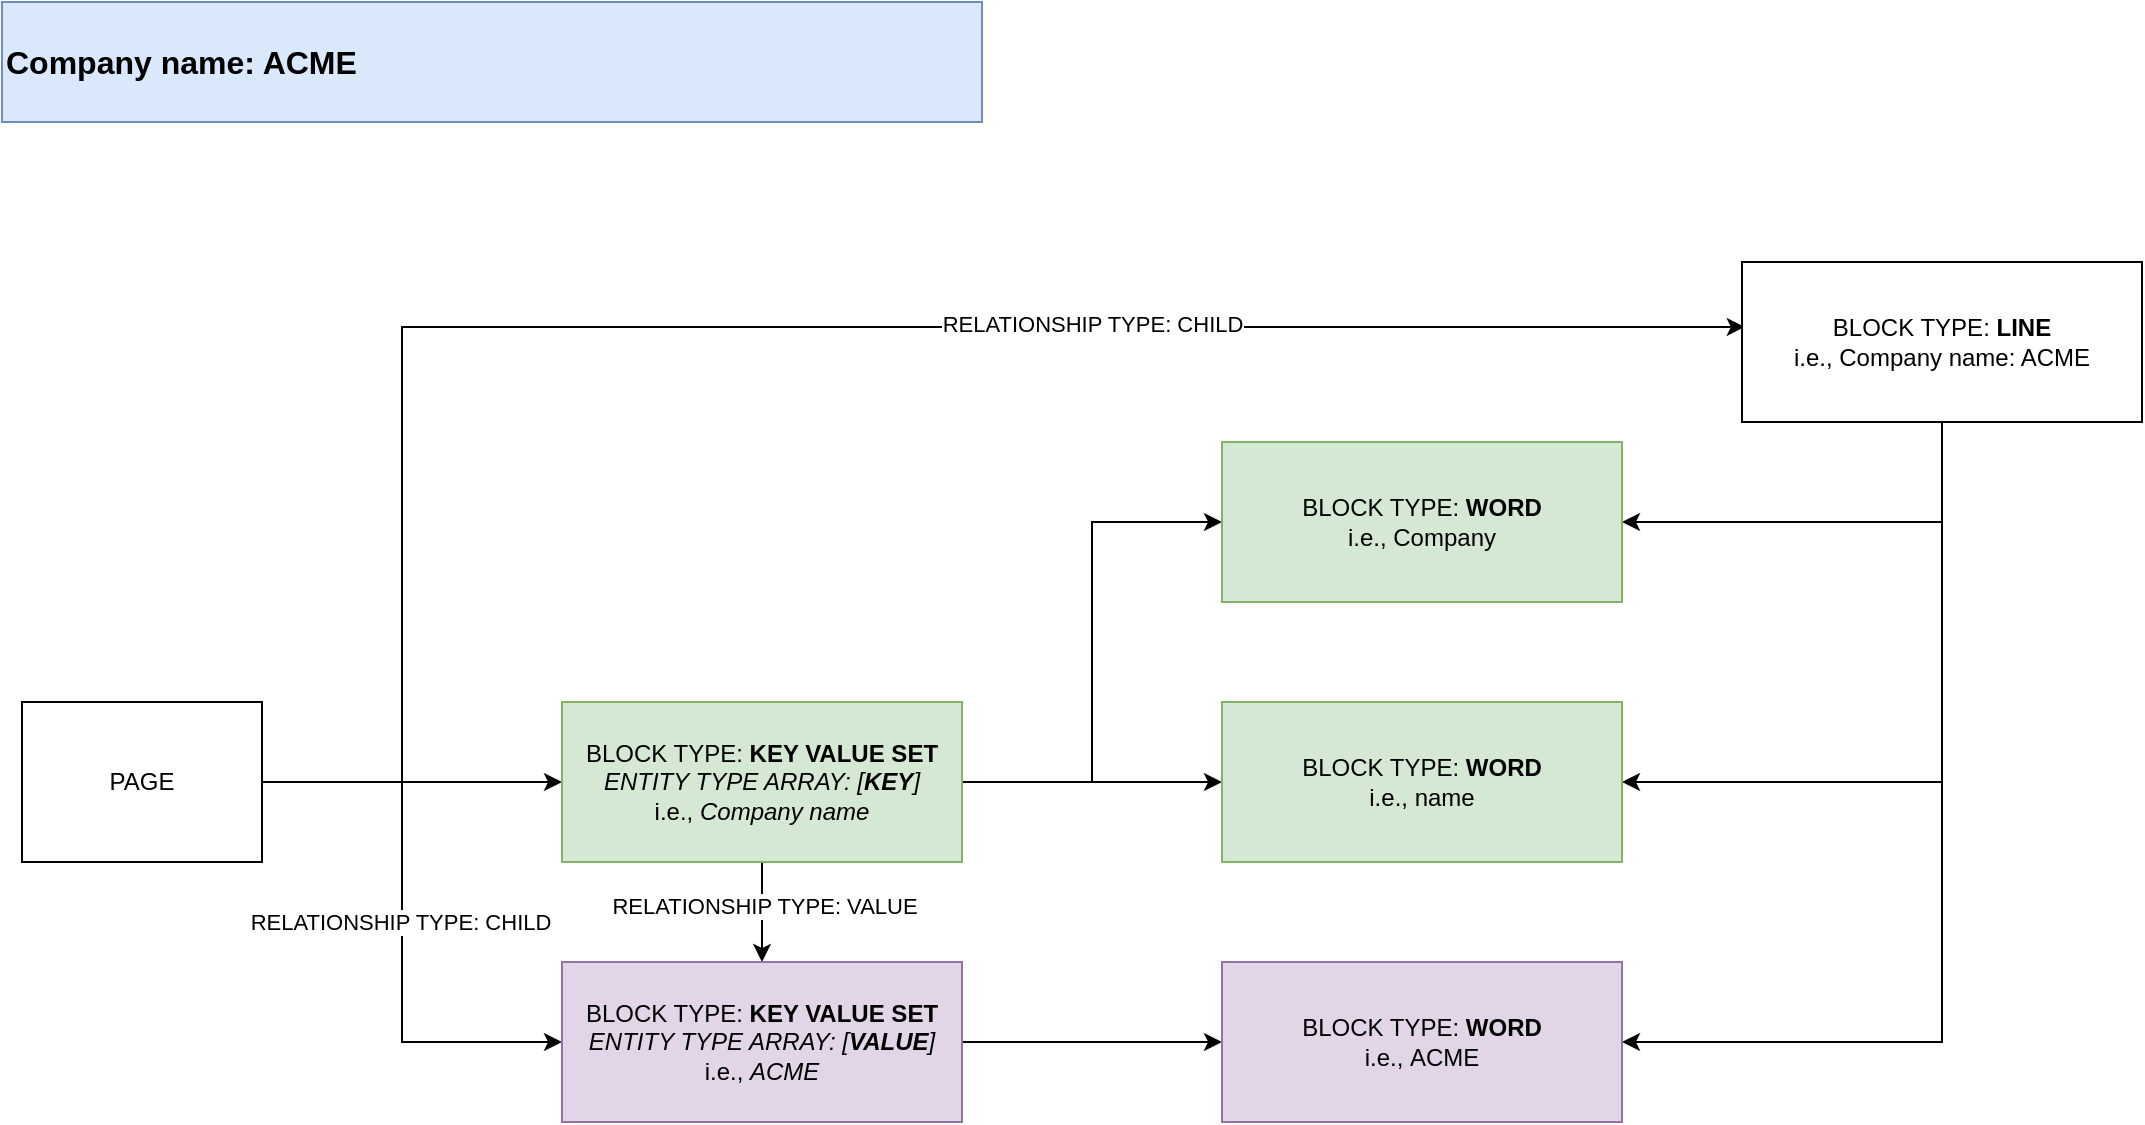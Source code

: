 <mxfile version="17.4.2" type="device"><diagram id="4QW_havsXOjuiTq6Xylq" name="Page-1"><mxGraphModel dx="1183" dy="795" grid="1" gridSize="10" guides="1" tooltips="1" connect="1" arrows="1" fold="1" page="1" pageScale="1" pageWidth="1169" pageHeight="827" math="0" shadow="0"><root><mxCell id="0"/><mxCell id="1" parent="0"/><mxCell id="YEiYmieSMky_6RAuxiZK-8" style="edgeStyle=orthogonalEdgeStyle;rounded=0;orthogonalLoop=1;jettySize=auto;html=1;entryX=0;entryY=0.5;entryDx=0;entryDy=0;" edge="1" parent="1" source="YEiYmieSMky_6RAuxiZK-1" target="YEiYmieSMky_6RAuxiZK-6"><mxGeometry relative="1" as="geometry"/></mxCell><mxCell id="YEiYmieSMky_6RAuxiZK-10" style="edgeStyle=orthogonalEdgeStyle;rounded=0;orthogonalLoop=1;jettySize=auto;html=1;entryX=0;entryY=0.5;entryDx=0;entryDy=0;" edge="1" parent="1" source="YEiYmieSMky_6RAuxiZK-1" target="YEiYmieSMky_6RAuxiZK-9"><mxGeometry relative="1" as="geometry"><Array as="points"><mxPoint x="250" y="470"/><mxPoint x="250" y="600"/></Array></mxGeometry></mxCell><mxCell id="YEiYmieSMky_6RAuxiZK-13" value="RELATIONSHIP TYPE: CHILD" style="edgeLabel;html=1;align=center;verticalAlign=middle;resizable=0;points=[];" vertex="1" connectable="0" parent="YEiYmieSMky_6RAuxiZK-10"><mxGeometry x="0.107" y="-1" relative="1" as="geometry"><mxPoint y="-15" as="offset"/></mxGeometry></mxCell><mxCell id="YEiYmieSMky_6RAuxiZK-11" style="edgeStyle=orthogonalEdgeStyle;rounded=0;orthogonalLoop=1;jettySize=auto;html=1;entryX=0.007;entryY=0.406;entryDx=0;entryDy=0;entryPerimeter=0;" edge="1" parent="1" source="YEiYmieSMky_6RAuxiZK-1" target="YEiYmieSMky_6RAuxiZK-2"><mxGeometry relative="1" as="geometry"><Array as="points"><mxPoint x="250" y="470"/><mxPoint x="250" y="243"/></Array></mxGeometry></mxCell><mxCell id="YEiYmieSMky_6RAuxiZK-12" value="RELATIONSHIP TYPE: CHILD" style="edgeLabel;html=1;align=center;verticalAlign=middle;resizable=0;points=[];" vertex="1" connectable="0" parent="YEiYmieSMky_6RAuxiZK-11"><mxGeometry x="0.194" y="1" relative="1" as="geometry"><mxPoint x="64" y="-1" as="offset"/></mxGeometry></mxCell><mxCell id="YEiYmieSMky_6RAuxiZK-1" value="PAGE" style="rounded=0;whiteSpace=wrap;html=1;" vertex="1" parent="1"><mxGeometry x="60" y="430" width="120" height="80" as="geometry"/></mxCell><mxCell id="YEiYmieSMky_6RAuxiZK-20" style="edgeStyle=orthogonalEdgeStyle;rounded=0;orthogonalLoop=1;jettySize=auto;html=1;entryX=1;entryY=0.5;entryDx=0;entryDy=0;" edge="1" parent="1" source="YEiYmieSMky_6RAuxiZK-2" target="YEiYmieSMky_6RAuxiZK-14"><mxGeometry relative="1" as="geometry"><Array as="points"><mxPoint x="1020" y="340"/></Array></mxGeometry></mxCell><mxCell id="YEiYmieSMky_6RAuxiZK-21" style="edgeStyle=orthogonalEdgeStyle;rounded=0;orthogonalLoop=1;jettySize=auto;html=1;entryX=1;entryY=0.5;entryDx=0;entryDy=0;" edge="1" parent="1" source="YEiYmieSMky_6RAuxiZK-2" target="YEiYmieSMky_6RAuxiZK-15"><mxGeometry relative="1" as="geometry"><Array as="points"><mxPoint x="1020" y="470"/></Array></mxGeometry></mxCell><mxCell id="YEiYmieSMky_6RAuxiZK-22" style="edgeStyle=orthogonalEdgeStyle;rounded=0;orthogonalLoop=1;jettySize=auto;html=1;entryX=1;entryY=0.5;entryDx=0;entryDy=0;" edge="1" parent="1" source="YEiYmieSMky_6RAuxiZK-2" target="YEiYmieSMky_6RAuxiZK-16"><mxGeometry relative="1" as="geometry"><Array as="points"><mxPoint x="1020" y="600"/></Array></mxGeometry></mxCell><mxCell id="YEiYmieSMky_6RAuxiZK-2" value="BLOCK TYPE: &lt;b&gt;LINE&lt;/b&gt;&lt;br&gt;i.e., Company name: ACME" style="rounded=0;whiteSpace=wrap;html=1;" vertex="1" parent="1"><mxGeometry x="920" y="210" width="200" height="80" as="geometry"/></mxCell><mxCell id="YEiYmieSMky_6RAuxiZK-17" style="edgeStyle=orthogonalEdgeStyle;rounded=0;orthogonalLoop=1;jettySize=auto;html=1;" edge="1" parent="1" source="YEiYmieSMky_6RAuxiZK-6" target="YEiYmieSMky_6RAuxiZK-15"><mxGeometry relative="1" as="geometry"/></mxCell><mxCell id="YEiYmieSMky_6RAuxiZK-18" style="edgeStyle=orthogonalEdgeStyle;rounded=0;orthogonalLoop=1;jettySize=auto;html=1;entryX=0;entryY=0.5;entryDx=0;entryDy=0;" edge="1" parent="1" source="YEiYmieSMky_6RAuxiZK-6" target="YEiYmieSMky_6RAuxiZK-14"><mxGeometry relative="1" as="geometry"/></mxCell><mxCell id="YEiYmieSMky_6RAuxiZK-23" value="" style="edgeStyle=orthogonalEdgeStyle;rounded=0;orthogonalLoop=1;jettySize=auto;html=1;" edge="1" parent="1" source="YEiYmieSMky_6RAuxiZK-6" target="YEiYmieSMky_6RAuxiZK-9"><mxGeometry relative="1" as="geometry"/></mxCell><mxCell id="YEiYmieSMky_6RAuxiZK-24" value="RELATIONSHIP TYPE: VALUE" style="edgeLabel;html=1;align=center;verticalAlign=middle;resizable=0;points=[];" vertex="1" connectable="0" parent="YEiYmieSMky_6RAuxiZK-23"><mxGeometry x="-0.15" y="1" relative="1" as="geometry"><mxPoint as="offset"/></mxGeometry></mxCell><mxCell id="YEiYmieSMky_6RAuxiZK-6" value="BLOCK TYPE: &lt;b&gt;KEY VALUE SET&lt;/b&gt;&lt;br&gt;&lt;i&gt;ENTITY TYPE ARRAY: [&lt;b&gt;KEY&lt;/b&gt;]&lt;br&gt;&lt;/i&gt;i.e.,&amp;nbsp;&lt;i&gt;Company name&lt;br&gt;&lt;/i&gt;" style="rounded=0;whiteSpace=wrap;html=1;fillColor=#d5e8d4;strokeColor=#82b366;" vertex="1" parent="1"><mxGeometry x="330" y="430" width="200" height="80" as="geometry"/></mxCell><mxCell id="YEiYmieSMky_6RAuxiZK-19" style="edgeStyle=orthogonalEdgeStyle;rounded=0;orthogonalLoop=1;jettySize=auto;html=1;entryX=0;entryY=0.5;entryDx=0;entryDy=0;" edge="1" parent="1" source="YEiYmieSMky_6RAuxiZK-9" target="YEiYmieSMky_6RAuxiZK-16"><mxGeometry relative="1" as="geometry"/></mxCell><mxCell id="YEiYmieSMky_6RAuxiZK-9" value="BLOCK TYPE: &lt;b&gt;KEY VALUE SET&lt;/b&gt;&lt;br&gt;&lt;i&gt;ENTITY TYPE ARRAY: [&lt;b&gt;VALUE&lt;/b&gt;]&lt;br&gt;&lt;/i&gt;i.e.,&amp;nbsp;&lt;i&gt;ACME&lt;br&gt;&lt;/i&gt;" style="rounded=0;whiteSpace=wrap;html=1;fillColor=#e1d5e7;strokeColor=#9673a6;" vertex="1" parent="1"><mxGeometry x="330" y="560" width="200" height="80" as="geometry"/></mxCell><mxCell id="YEiYmieSMky_6RAuxiZK-14" value="BLOCK TYPE: &lt;b&gt;WORD&lt;/b&gt;&lt;br&gt;i.e.,&amp;nbsp;Company" style="rounded=0;whiteSpace=wrap;html=1;fillColor=#d5e8d4;strokeColor=#82b366;" vertex="1" parent="1"><mxGeometry x="660" y="300" width="200" height="80" as="geometry"/></mxCell><mxCell id="YEiYmieSMky_6RAuxiZK-15" value="BLOCK TYPE: &lt;b&gt;WORD&lt;/b&gt;&lt;br&gt;i.e.,&amp;nbsp;name" style="rounded=0;whiteSpace=wrap;html=1;fillColor=#d5e8d4;strokeColor=#82b366;" vertex="1" parent="1"><mxGeometry x="660" y="430" width="200" height="80" as="geometry"/></mxCell><mxCell id="YEiYmieSMky_6RAuxiZK-16" value="BLOCK TYPE: &lt;b&gt;WORD&lt;/b&gt;&lt;br&gt;i.e.,&amp;nbsp;ACME" style="rounded=0;whiteSpace=wrap;html=1;fillColor=#e1d5e7;strokeColor=#9673a6;" vertex="1" parent="1"><mxGeometry x="660" y="560" width="200" height="80" as="geometry"/></mxCell><mxCell id="YEiYmieSMky_6RAuxiZK-25" value="&lt;b&gt;&lt;font style=&quot;font-size: 16px&quot;&gt;Company name: ACME&lt;/font&gt;&lt;/b&gt;" style="rounded=0;whiteSpace=wrap;html=1;fillColor=#dae8fc;strokeColor=#6c8ebf;align=left;" vertex="1" parent="1"><mxGeometry x="50" y="80" width="490" height="60" as="geometry"/></mxCell></root></mxGraphModel></diagram></mxfile>